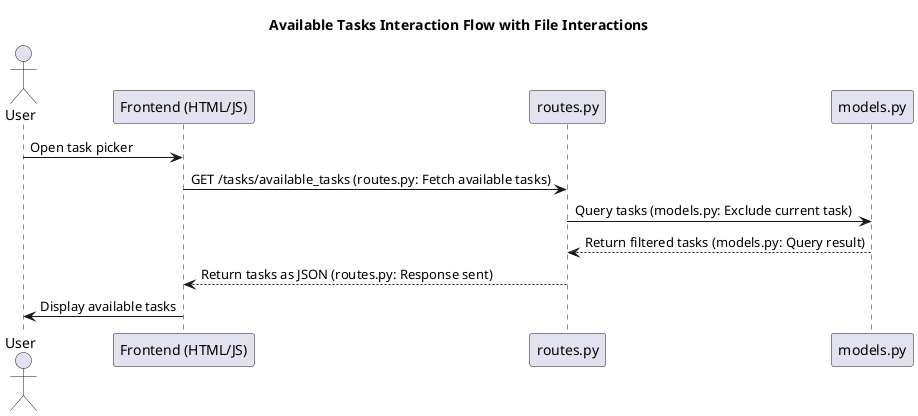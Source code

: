 @startuml
title Available Tasks Interaction Flow with File Interactions

actor User
participant "Frontend (HTML/JS)" as Frontend
participant "routes.py" as Routes
participant "models.py" as Database

User -> Frontend : Open task picker
Frontend -> Routes : GET /tasks/available_tasks (routes.py: Fetch available tasks)
Routes -> Database : Query tasks (models.py: Exclude current task)
Database --> Routes : Return filtered tasks (models.py: Query result)
Routes --> Frontend : Return tasks as JSON (routes.py: Response sent)
Frontend -> User : Display available tasks
@enduml